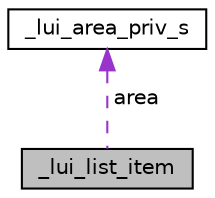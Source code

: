 digraph "_lui_list_item"
{
 // LATEX_PDF_SIZE
  edge [fontname="Helvetica",fontsize="10",labelfontname="Helvetica",labelfontsize="10"];
  node [fontname="Helvetica",fontsize="10",shape=record];
  Node1 [label="_lui_list_item",height=0.2,width=0.4,color="black", fillcolor="grey75", style="filled", fontcolor="black",tooltip=" "];
  Node2 -> Node1 [dir="back",color="darkorchid3",fontsize="10",style="dashed",label=" area" ,fontname="Helvetica"];
  Node2 [label="_lui_area_priv_s",height=0.2,width=0.4,color="black", fillcolor="white", style="filled",URL="$struct__lui__area__priv__s.html",tooltip=" "];
}
